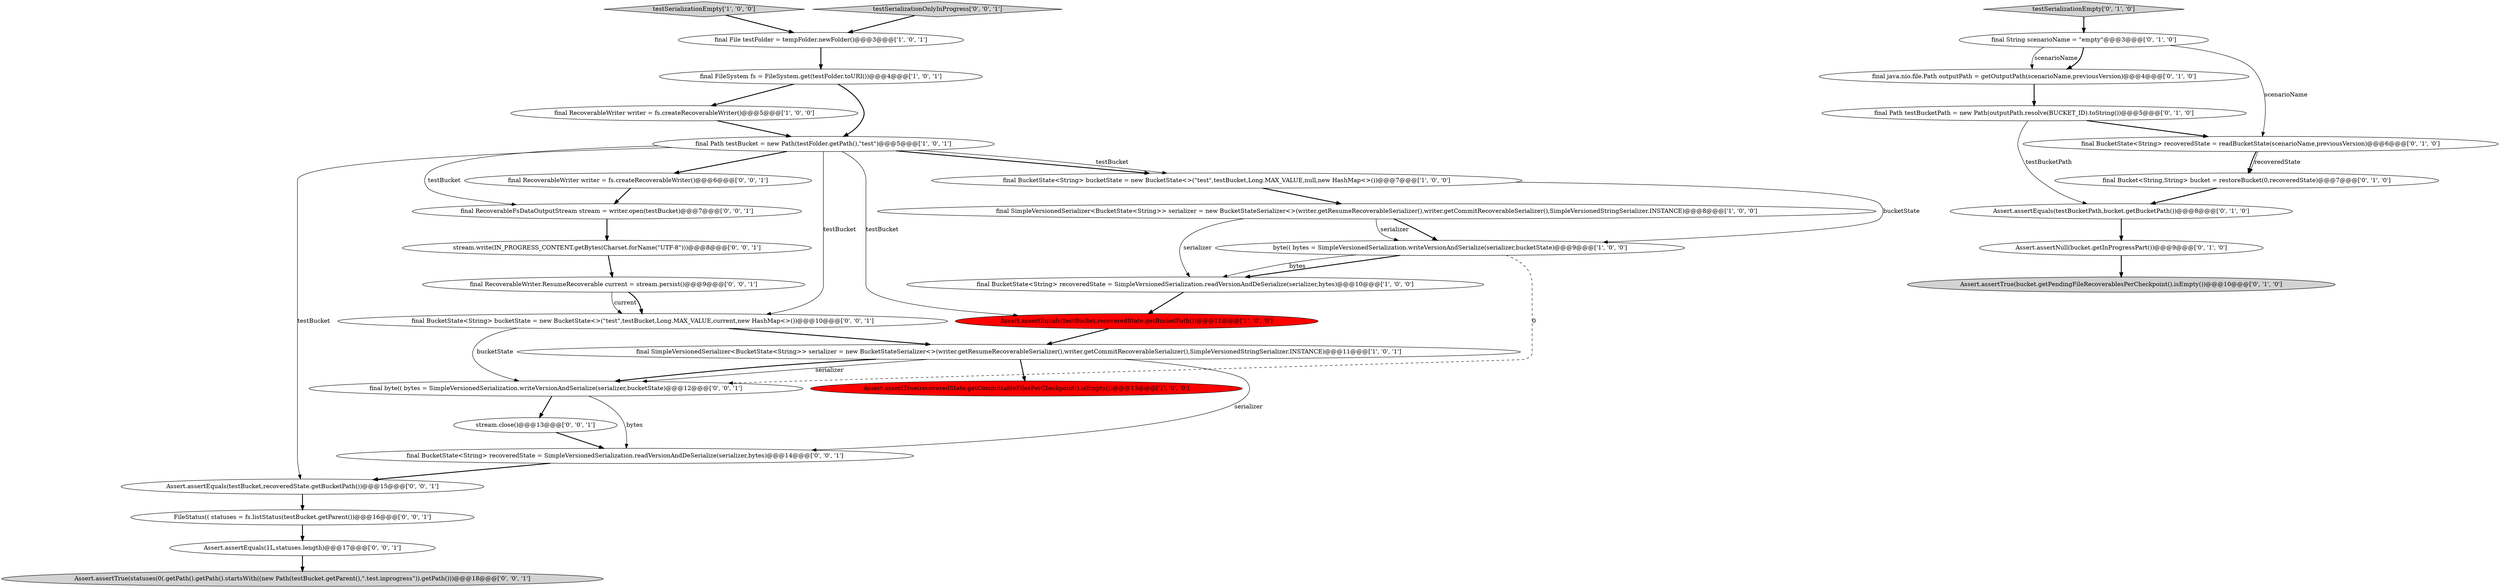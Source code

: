 digraph {
10 [style = filled, label = "final BucketState<String> recoveredState = SimpleVersionedSerialization.readVersionAndDeSerialize(serializer,bytes)@@@10@@@['1', '0', '0']", fillcolor = white, shape = ellipse image = "AAA0AAABBB1BBB"];
17 [style = filled, label = "final Path testBucketPath = new Path(outputPath.resolve(BUCKET_ID).toString())@@@5@@@['0', '1', '0']", fillcolor = white, shape = ellipse image = "AAA0AAABBB2BBB"];
18 [style = filled, label = "final java.nio.file.Path outputPath = getOutputPath(scenarioName,previousVersion)@@@4@@@['0', '1', '0']", fillcolor = white, shape = ellipse image = "AAA0AAABBB2BBB"];
28 [style = filled, label = "final byte(( bytes = SimpleVersionedSerialization.writeVersionAndSerialize(serializer,bucketState)@@@12@@@['0', '0', '1']", fillcolor = white, shape = ellipse image = "AAA0AAABBB3BBB"];
13 [style = filled, label = "Assert.assertEquals(testBucketPath,bucket.getBucketPath())@@@8@@@['0', '1', '0']", fillcolor = white, shape = ellipse image = "AAA0AAABBB2BBB"];
11 [style = filled, label = "testSerializationEmpty['1', '0', '0']", fillcolor = lightgray, shape = diamond image = "AAA0AAABBB1BBB"];
22 [style = filled, label = "final BucketState<String> bucketState = new BucketState<>(\"test\",testBucket,Long.MAX_VALUE,current,new HashMap<>())@@@10@@@['0', '0', '1']", fillcolor = white, shape = ellipse image = "AAA0AAABBB3BBB"];
14 [style = filled, label = "Assert.assertNull(bucket.getInProgressPart())@@@9@@@['0', '1', '0']", fillcolor = white, shape = ellipse image = "AAA0AAABBB2BBB"];
16 [style = filled, label = "final BucketState<String> recoveredState = readBucketState(scenarioName,previousVersion)@@@6@@@['0', '1', '0']", fillcolor = white, shape = ellipse image = "AAA0AAABBB2BBB"];
23 [style = filled, label = "final RecoverableWriter.ResumeRecoverable current = stream.persist()@@@9@@@['0', '0', '1']", fillcolor = white, shape = ellipse image = "AAA0AAABBB3BBB"];
32 [style = filled, label = "testSerializationOnlyInProgress['0', '0', '1']", fillcolor = lightgray, shape = diamond image = "AAA0AAABBB3BBB"];
25 [style = filled, label = "Assert.assertEquals(testBucket,recoveredState.getBucketPath())@@@15@@@['0', '0', '1']", fillcolor = white, shape = ellipse image = "AAA0AAABBB3BBB"];
29 [style = filled, label = "final RecoverableFsDataOutputStream stream = writer.open(testBucket)@@@7@@@['0', '0', '1']", fillcolor = white, shape = ellipse image = "AAA0AAABBB3BBB"];
15 [style = filled, label = "testSerializationEmpty['0', '1', '0']", fillcolor = lightgray, shape = diamond image = "AAA0AAABBB2BBB"];
9 [style = filled, label = "final Path testBucket = new Path(testFolder.getPath(),\"test\")@@@5@@@['1', '0', '1']", fillcolor = white, shape = ellipse image = "AAA0AAABBB1BBB"];
2 [style = filled, label = "Assert.assertTrue(recoveredState.getCommittableFilesPerCheckpoint().isEmpty())@@@13@@@['1', '0', '0']", fillcolor = red, shape = ellipse image = "AAA1AAABBB1BBB"];
12 [style = filled, label = "final Bucket<String,String> bucket = restoreBucket(0,recoveredState)@@@7@@@['0', '1', '0']", fillcolor = white, shape = ellipse image = "AAA0AAABBB2BBB"];
26 [style = filled, label = "FileStatus(( statuses = fs.listStatus(testBucket.getParent())@@@16@@@['0', '0', '1']", fillcolor = white, shape = ellipse image = "AAA0AAABBB3BBB"];
3 [style = filled, label = "final File testFolder = tempFolder.newFolder()@@@3@@@['1', '0', '1']", fillcolor = white, shape = ellipse image = "AAA0AAABBB1BBB"];
21 [style = filled, label = "Assert.assertTrue(statuses(0(.getPath().getPath().startsWith((new Path(testBucket.getParent(),\".test.inprogress\")).getPath()))@@@18@@@['0', '0', '1']", fillcolor = lightgray, shape = ellipse image = "AAA0AAABBB3BBB"];
20 [style = filled, label = "final String scenarioName = \"empty\"@@@3@@@['0', '1', '0']", fillcolor = white, shape = ellipse image = "AAA0AAABBB2BBB"];
4 [style = filled, label = "Assert.assertEquals(testBucket,recoveredState.getBucketPath())@@@11@@@['1', '0', '0']", fillcolor = red, shape = ellipse image = "AAA1AAABBB1BBB"];
33 [style = filled, label = "stream.write(IN_PROGRESS_CONTENT.getBytes(Charset.forName(\"UTF-8\")))@@@8@@@['0', '0', '1']", fillcolor = white, shape = ellipse image = "AAA0AAABBB3BBB"];
19 [style = filled, label = "Assert.assertTrue(bucket.getPendingFileRecoverablesPerCheckpoint().isEmpty())@@@10@@@['0', '1', '0']", fillcolor = lightgray, shape = ellipse image = "AAA0AAABBB2BBB"];
5 [style = filled, label = "final SimpleVersionedSerializer<BucketState<String>> serializer = new BucketStateSerializer<>(writer.getResumeRecoverableSerializer(),writer.getCommitRecoverableSerializer(),SimpleVersionedStringSerializer.INSTANCE)@@@8@@@['1', '0', '0']", fillcolor = white, shape = ellipse image = "AAA0AAABBB1BBB"];
1 [style = filled, label = "final RecoverableWriter writer = fs.createRecoverableWriter()@@@5@@@['1', '0', '0']", fillcolor = white, shape = ellipse image = "AAA0AAABBB1BBB"];
7 [style = filled, label = "final BucketState<String> bucketState = new BucketState<>(\"test\",testBucket,Long.MAX_VALUE,null,new HashMap<>())@@@7@@@['1', '0', '0']", fillcolor = white, shape = ellipse image = "AAA0AAABBB1BBB"];
24 [style = filled, label = "final RecoverableWriter writer = fs.createRecoverableWriter()@@@6@@@['0', '0', '1']", fillcolor = white, shape = ellipse image = "AAA0AAABBB3BBB"];
30 [style = filled, label = "final BucketState<String> recoveredState = SimpleVersionedSerialization.readVersionAndDeSerialize(serializer,bytes)@@@14@@@['0', '0', '1']", fillcolor = white, shape = ellipse image = "AAA0AAABBB3BBB"];
27 [style = filled, label = "Assert.assertEquals(1L,statuses.length)@@@17@@@['0', '0', '1']", fillcolor = white, shape = ellipse image = "AAA0AAABBB3BBB"];
8 [style = filled, label = "byte(( bytes = SimpleVersionedSerialization.writeVersionAndSerialize(serializer,bucketState)@@@9@@@['1', '0', '0']", fillcolor = white, shape = ellipse image = "AAA0AAABBB1BBB"];
31 [style = filled, label = "stream.close()@@@13@@@['0', '0', '1']", fillcolor = white, shape = ellipse image = "AAA0AAABBB3BBB"];
6 [style = filled, label = "final SimpleVersionedSerializer<BucketState<String>> serializer = new BucketStateSerializer<>(writer.getResumeRecoverableSerializer(),writer.getCommitRecoverableSerializer(),SimpleVersionedStringSerializer.INSTANCE)@@@11@@@['1', '0', '1']", fillcolor = white, shape = ellipse image = "AAA0AAABBB1BBB"];
0 [style = filled, label = "final FileSystem fs = FileSystem.get(testFolder.toURI())@@@4@@@['1', '0', '1']", fillcolor = white, shape = ellipse image = "AAA0AAABBB1BBB"];
5->8 [style = bold, label=""];
8->10 [style = bold, label=""];
0->9 [style = bold, label=""];
20->16 [style = solid, label="scenarioName"];
17->13 [style = solid, label="testBucketPath"];
9->22 [style = solid, label="testBucket"];
4->6 [style = bold, label=""];
28->31 [style = bold, label=""];
5->10 [style = solid, label="serializer"];
18->17 [style = bold, label=""];
20->18 [style = solid, label="scenarioName"];
30->25 [style = bold, label=""];
14->19 [style = bold, label=""];
22->28 [style = solid, label="bucketState"];
6->28 [style = solid, label="serializer"];
24->29 [style = bold, label=""];
5->8 [style = solid, label="serializer"];
23->22 [style = solid, label="current"];
8->28 [style = dashed, label="0"];
9->7 [style = bold, label=""];
1->9 [style = bold, label=""];
3->0 [style = bold, label=""];
6->2 [style = bold, label=""];
33->23 [style = bold, label=""];
20->18 [style = bold, label=""];
8->10 [style = solid, label="bytes"];
12->13 [style = bold, label=""];
26->27 [style = bold, label=""];
7->5 [style = bold, label=""];
29->33 [style = bold, label=""];
23->22 [style = bold, label=""];
6->28 [style = bold, label=""];
11->3 [style = bold, label=""];
9->4 [style = solid, label="testBucket"];
9->25 [style = solid, label="testBucket"];
28->30 [style = solid, label="bytes"];
0->1 [style = bold, label=""];
15->20 [style = bold, label=""];
6->30 [style = solid, label="serializer"];
25->26 [style = bold, label=""];
31->30 [style = bold, label=""];
10->4 [style = bold, label=""];
9->29 [style = solid, label="testBucket"];
32->3 [style = bold, label=""];
27->21 [style = bold, label=""];
16->12 [style = bold, label=""];
13->14 [style = bold, label=""];
9->24 [style = bold, label=""];
17->16 [style = bold, label=""];
16->12 [style = solid, label="recoveredState"];
22->6 [style = bold, label=""];
7->8 [style = solid, label="bucketState"];
9->7 [style = solid, label="testBucket"];
}

